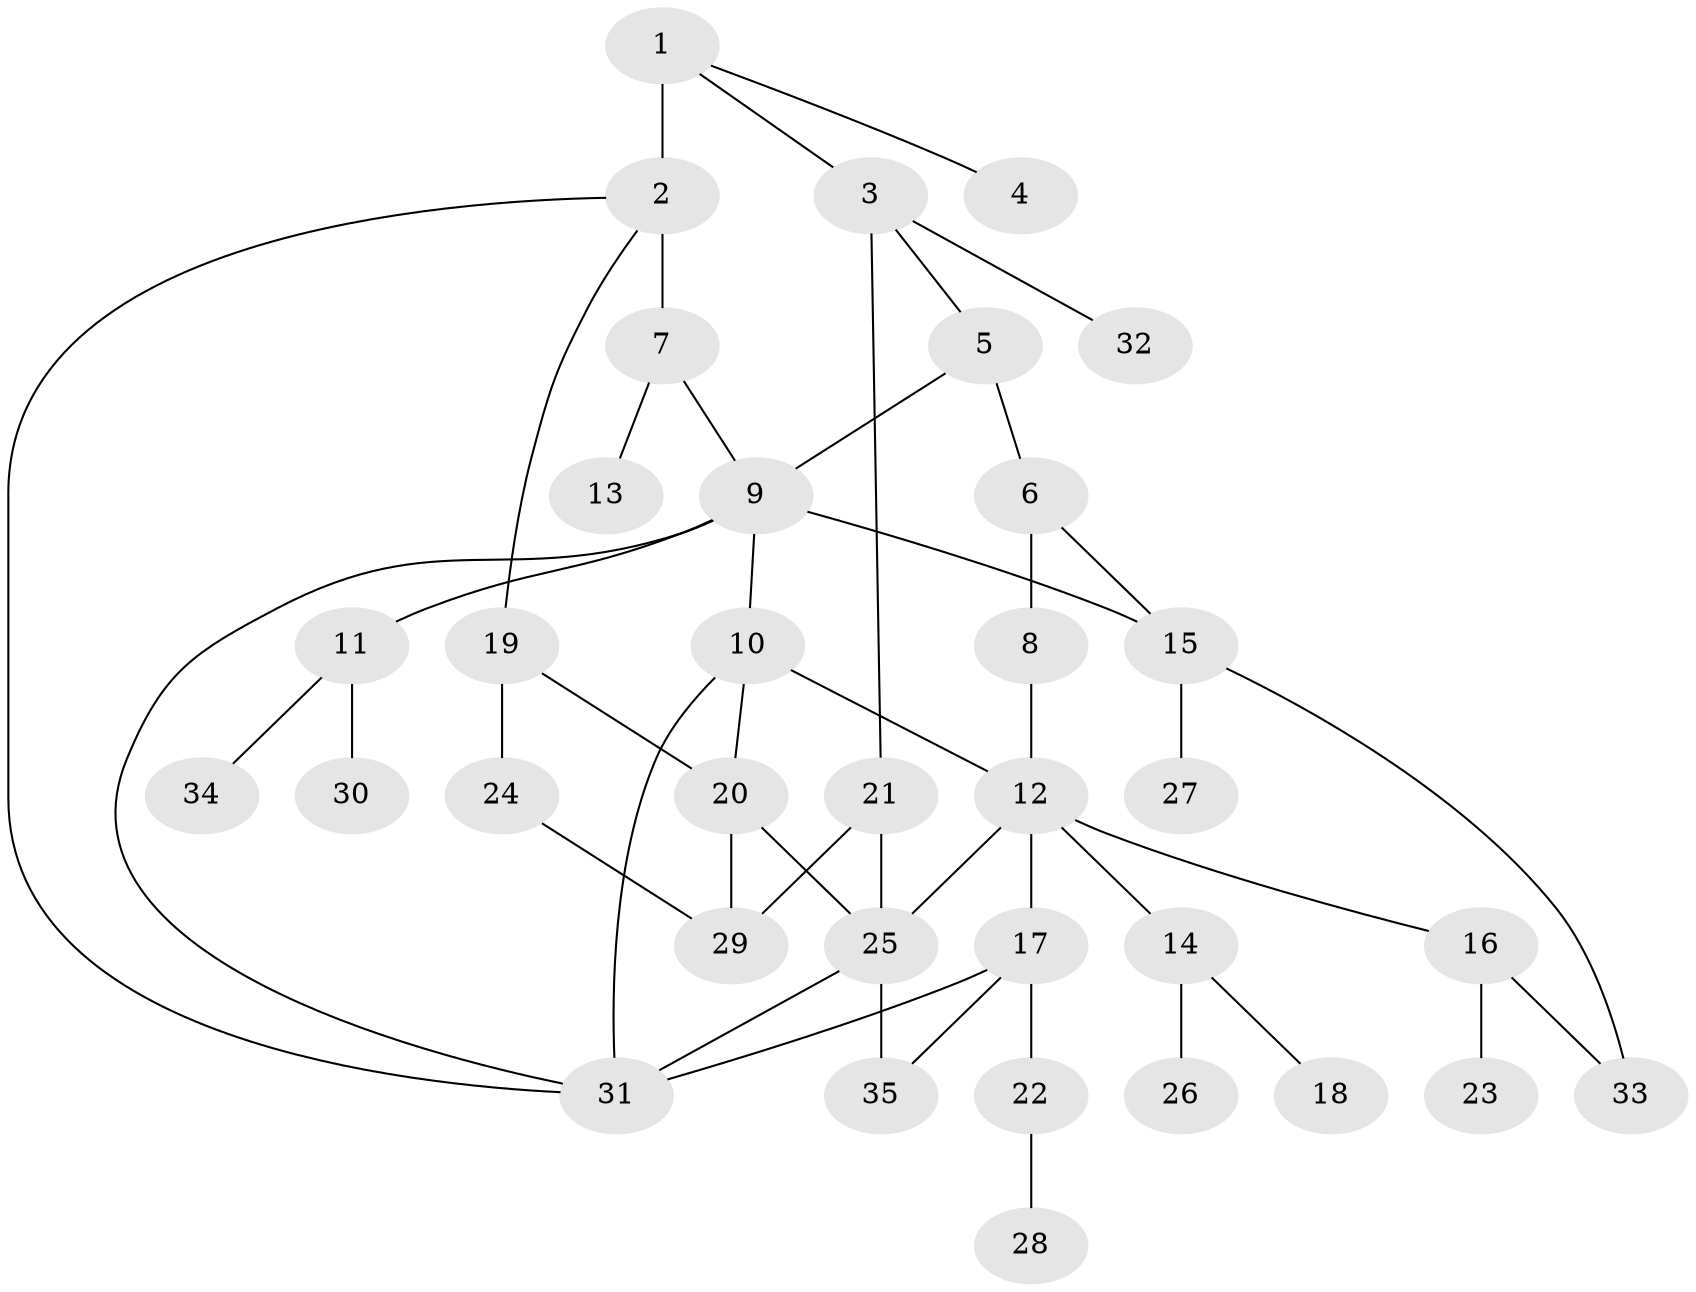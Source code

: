 // original degree distribution, {7: 0.028985507246376812, 2: 0.2463768115942029, 3: 0.2028985507246377, 1: 0.34782608695652173, 5: 0.057971014492753624, 4: 0.11594202898550725}
// Generated by graph-tools (version 1.1) at 2025/34/03/09/25 02:34:26]
// undirected, 35 vertices, 48 edges
graph export_dot {
graph [start="1"]
  node [color=gray90,style=filled];
  1;
  2;
  3;
  4;
  5;
  6;
  7;
  8;
  9;
  10;
  11;
  12;
  13;
  14;
  15;
  16;
  17;
  18;
  19;
  20;
  21;
  22;
  23;
  24;
  25;
  26;
  27;
  28;
  29;
  30;
  31;
  32;
  33;
  34;
  35;
  1 -- 2 [weight=4.0];
  1 -- 3 [weight=1.0];
  1 -- 4 [weight=1.0];
  2 -- 7 [weight=1.0];
  2 -- 19 [weight=1.0];
  2 -- 31 [weight=1.0];
  3 -- 5 [weight=1.0];
  3 -- 21 [weight=1.0];
  3 -- 32 [weight=1.0];
  5 -- 6 [weight=1.0];
  5 -- 9 [weight=1.0];
  6 -- 8 [weight=1.0];
  6 -- 15 [weight=1.0];
  7 -- 9 [weight=1.0];
  7 -- 13 [weight=1.0];
  8 -- 12 [weight=1.0];
  9 -- 10 [weight=1.0];
  9 -- 11 [weight=1.0];
  9 -- 15 [weight=1.0];
  9 -- 31 [weight=1.0];
  10 -- 12 [weight=1.0];
  10 -- 20 [weight=1.0];
  10 -- 31 [weight=1.0];
  11 -- 30 [weight=1.0];
  11 -- 34 [weight=1.0];
  12 -- 14 [weight=2.0];
  12 -- 16 [weight=1.0];
  12 -- 17 [weight=1.0];
  12 -- 25 [weight=1.0];
  14 -- 18 [weight=1.0];
  14 -- 26 [weight=1.0];
  15 -- 27 [weight=1.0];
  15 -- 33 [weight=1.0];
  16 -- 23 [weight=1.0];
  16 -- 33 [weight=1.0];
  17 -- 22 [weight=1.0];
  17 -- 31 [weight=1.0];
  17 -- 35 [weight=1.0];
  19 -- 20 [weight=1.0];
  19 -- 24 [weight=1.0];
  20 -- 25 [weight=1.0];
  20 -- 29 [weight=1.0];
  21 -- 25 [weight=1.0];
  21 -- 29 [weight=1.0];
  22 -- 28 [weight=1.0];
  24 -- 29 [weight=1.0];
  25 -- 31 [weight=1.0];
  25 -- 35 [weight=1.0];
}
